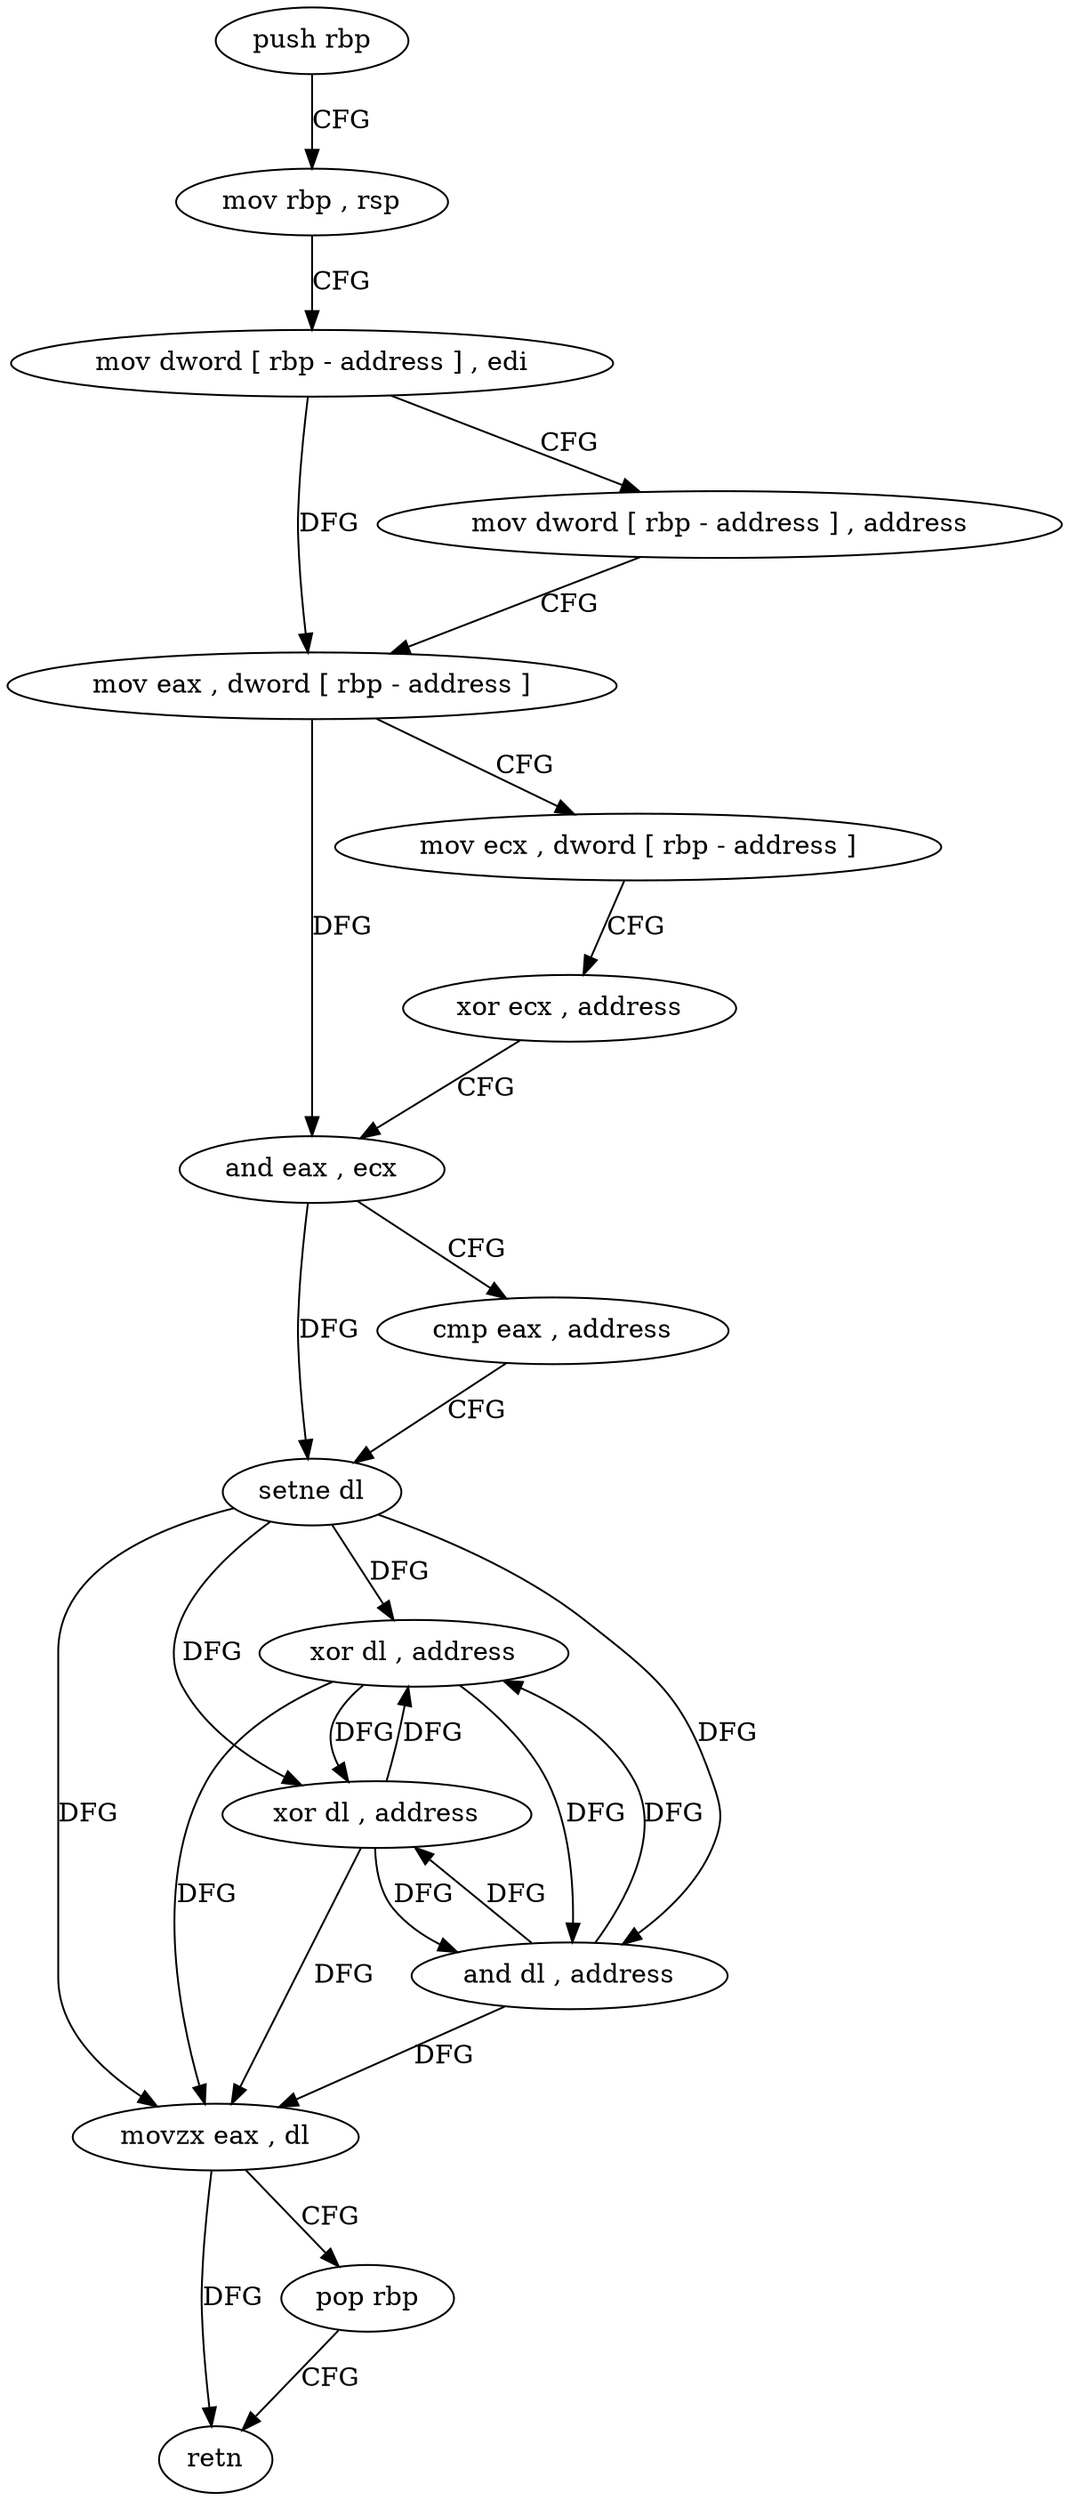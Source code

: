 digraph "func" {
"4210928" [label = "push rbp" ]
"4210929" [label = "mov rbp , rsp" ]
"4210932" [label = "mov dword [ rbp - address ] , edi" ]
"4210935" [label = "mov dword [ rbp - address ] , address" ]
"4210942" [label = "mov eax , dword [ rbp - address ]" ]
"4210945" [label = "mov ecx , dword [ rbp - address ]" ]
"4210948" [label = "xor ecx , address" ]
"4210951" [label = "and eax , ecx" ]
"4210953" [label = "cmp eax , address" ]
"4210956" [label = "setne dl" ]
"4210959" [label = "xor dl , address" ]
"4210962" [label = "xor dl , address" ]
"4210965" [label = "and dl , address" ]
"4210968" [label = "movzx eax , dl" ]
"4210971" [label = "pop rbp" ]
"4210972" [label = "retn" ]
"4210928" -> "4210929" [ label = "CFG" ]
"4210929" -> "4210932" [ label = "CFG" ]
"4210932" -> "4210935" [ label = "CFG" ]
"4210932" -> "4210942" [ label = "DFG" ]
"4210935" -> "4210942" [ label = "CFG" ]
"4210942" -> "4210945" [ label = "CFG" ]
"4210942" -> "4210951" [ label = "DFG" ]
"4210945" -> "4210948" [ label = "CFG" ]
"4210948" -> "4210951" [ label = "CFG" ]
"4210951" -> "4210953" [ label = "CFG" ]
"4210951" -> "4210956" [ label = "DFG" ]
"4210953" -> "4210956" [ label = "CFG" ]
"4210956" -> "4210959" [ label = "DFG" ]
"4210956" -> "4210962" [ label = "DFG" ]
"4210956" -> "4210965" [ label = "DFG" ]
"4210956" -> "4210968" [ label = "DFG" ]
"4210959" -> "4210962" [ label = "DFG" ]
"4210959" -> "4210965" [ label = "DFG" ]
"4210959" -> "4210968" [ label = "DFG" ]
"4210962" -> "4210965" [ label = "DFG" ]
"4210962" -> "4210959" [ label = "DFG" ]
"4210962" -> "4210968" [ label = "DFG" ]
"4210965" -> "4210968" [ label = "DFG" ]
"4210965" -> "4210959" [ label = "DFG" ]
"4210965" -> "4210962" [ label = "DFG" ]
"4210968" -> "4210971" [ label = "CFG" ]
"4210968" -> "4210972" [ label = "DFG" ]
"4210971" -> "4210972" [ label = "CFG" ]
}
